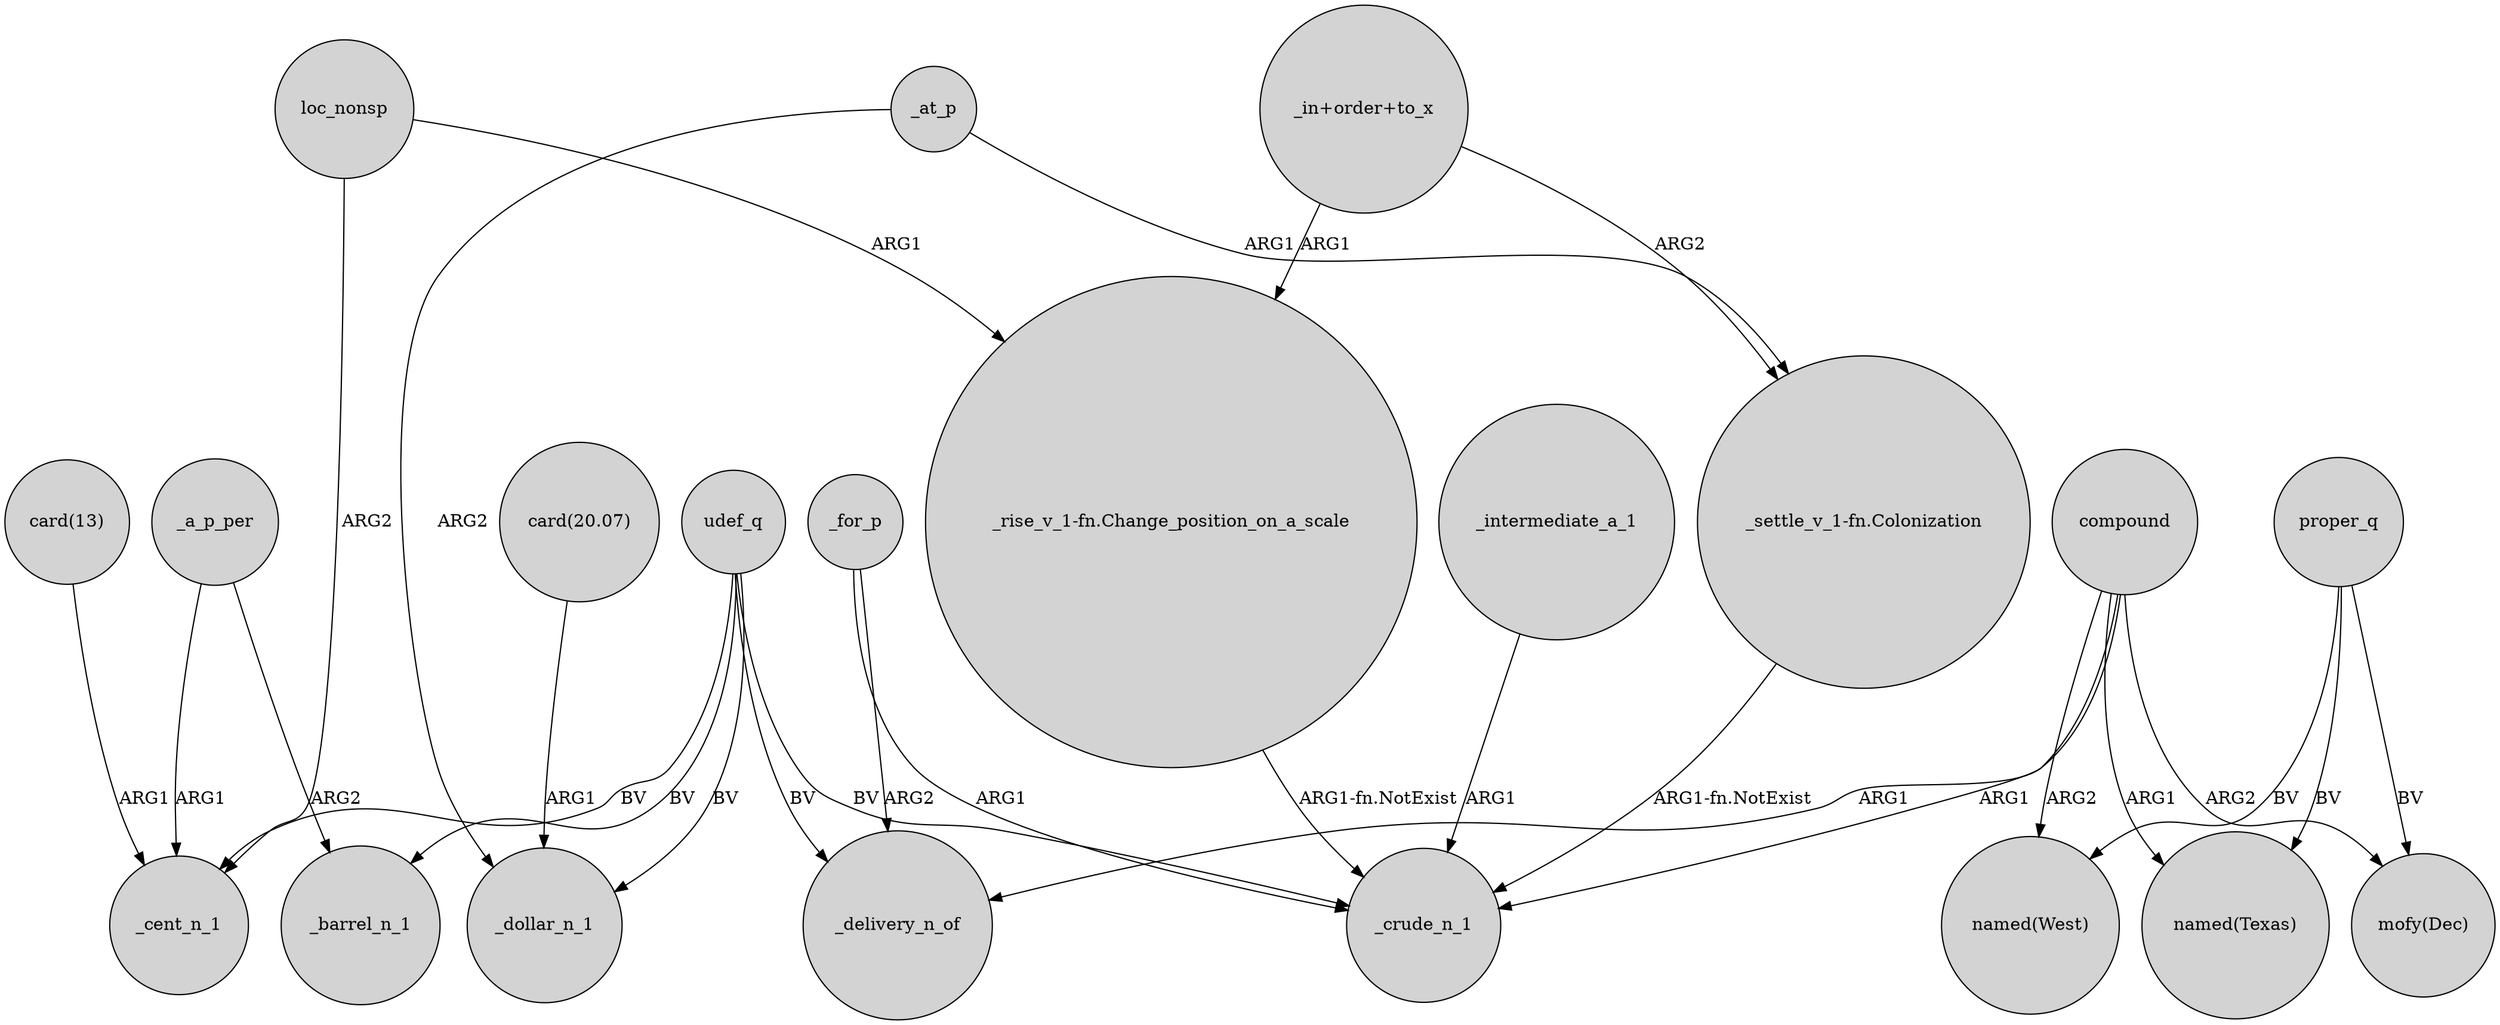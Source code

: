 digraph {
	node [shape=circle style=filled]
	loc_nonsp -> _cent_n_1 [label=ARG2]
	compound -> "named(West)" [label=ARG2]
	_at_p -> _dollar_n_1 [label=ARG2]
	compound -> "named(Texas)" [label=ARG1]
	_at_p -> "_settle_v_1-fn.Colonization" [label=ARG1]
	"_in+order+to_x" -> "_settle_v_1-fn.Colonization" [label=ARG2]
	udef_q -> _delivery_n_of [label=BV]
	proper_q -> "mofy(Dec)" [label=BV]
	"card(20.07)" -> _dollar_n_1 [label=ARG1]
	proper_q -> "named(West)" [label=BV]
	_a_p_per -> _barrel_n_1 [label=ARG2]
	udef_q -> _cent_n_1 [label=BV]
	"_rise_v_1-fn.Change_position_on_a_scale" -> _crude_n_1 [label="ARG1-fn.NotExist"]
	compound -> _delivery_n_of [label=ARG1]
	proper_q -> "named(Texas)" [label=BV]
	compound -> _crude_n_1 [label=ARG1]
	loc_nonsp -> "_rise_v_1-fn.Change_position_on_a_scale" [label=ARG1]
	_for_p -> _crude_n_1 [label=ARG1]
	_for_p -> _delivery_n_of [label=ARG2]
	"card(13)" -> _cent_n_1 [label=ARG1]
	_a_p_per -> _cent_n_1 [label=ARG1]
	"_in+order+to_x" -> "_rise_v_1-fn.Change_position_on_a_scale" [label=ARG1]
	"_settle_v_1-fn.Colonization" -> _crude_n_1 [label="ARG1-fn.NotExist"]
	udef_q -> _barrel_n_1 [label=BV]
	udef_q -> _crude_n_1 [label=BV]
	compound -> "mofy(Dec)" [label=ARG2]
	udef_q -> _dollar_n_1 [label=BV]
	_intermediate_a_1 -> _crude_n_1 [label=ARG1]
}
